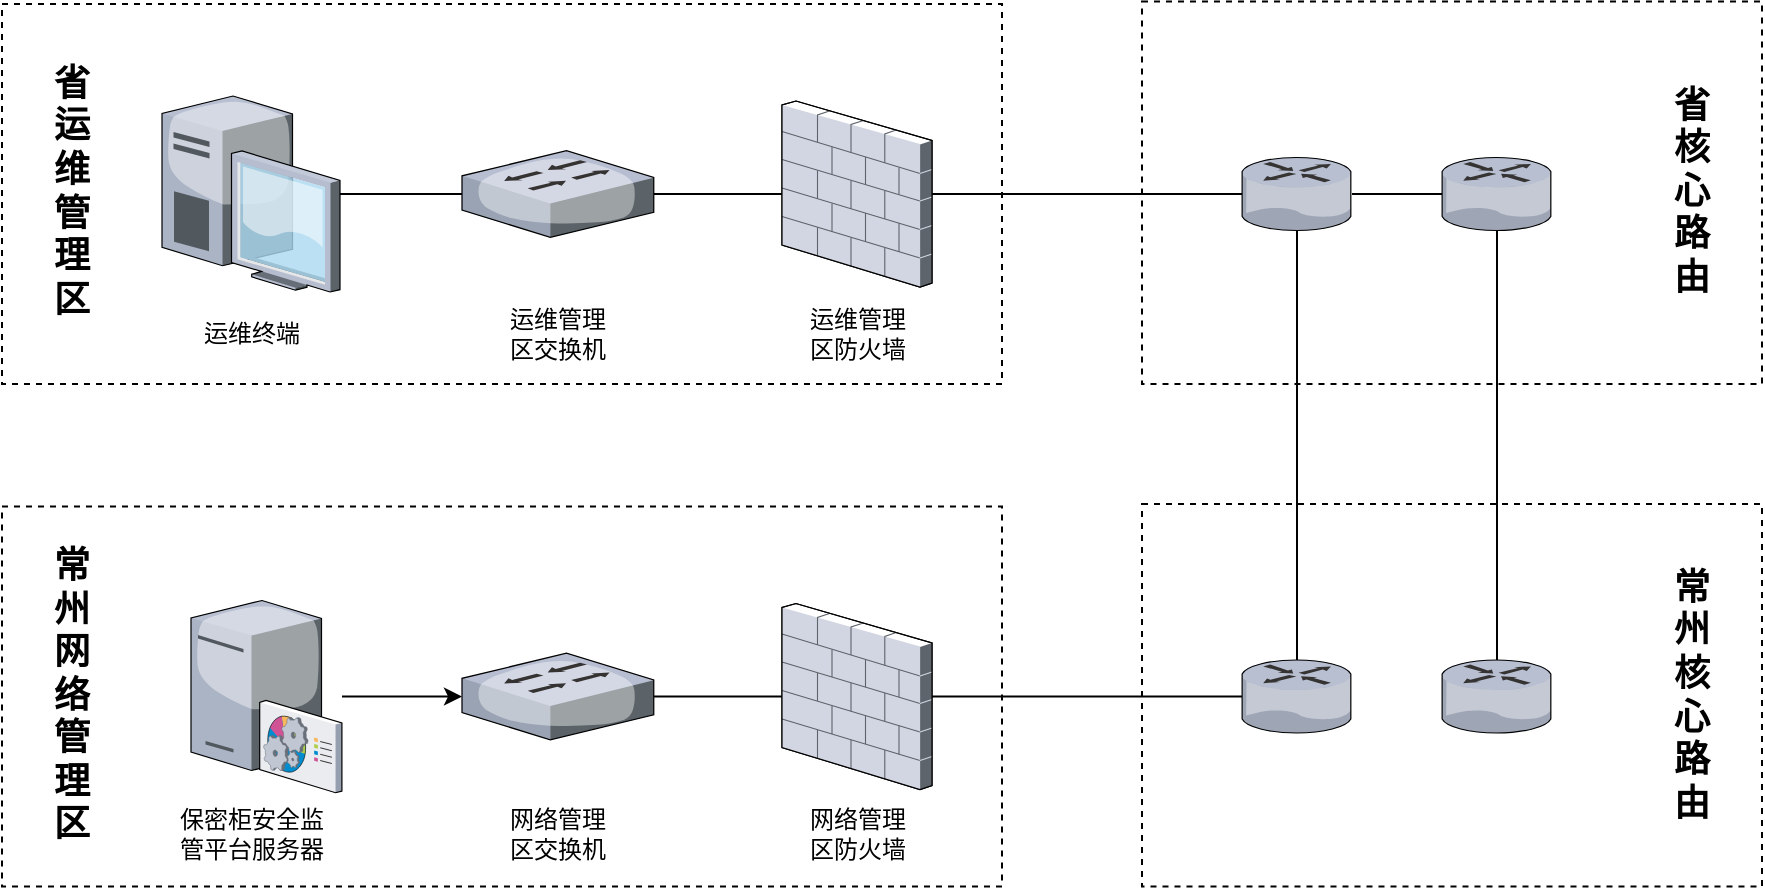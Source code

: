 <mxfile version="21.1.2" type="github">
  <diagram name="第 1 页" id="ZGUReXrhxAMjScChPt-J">
    <mxGraphModel dx="1397" dy="1938" grid="1" gridSize="10" guides="1" tooltips="1" connect="1" arrows="1" fold="1" page="1" pageScale="1" pageWidth="827" pageHeight="1169" math="0" shadow="0">
      <root>
        <mxCell id="0" />
        <mxCell id="1" parent="0" />
        <mxCell id="zEZRwrsfzdE6_7BG87i3-1" value="" style="rounded=0;whiteSpace=wrap;html=1;dashed=1;" vertex="1" parent="1">
          <mxGeometry x="40" y="-1030" width="500" height="190" as="geometry" />
        </mxCell>
        <mxCell id="zEZRwrsfzdE6_7BG87i3-12" value="" style="edgeStyle=orthogonalEdgeStyle;rounded=0;orthogonalLoop=1;jettySize=auto;html=1;endArrow=none;endFill=0;" edge="1" parent="1" source="zEZRwrsfzdE6_7BG87i3-2" target="zEZRwrsfzdE6_7BG87i3-11">
          <mxGeometry relative="1" as="geometry" />
        </mxCell>
        <mxCell id="zEZRwrsfzdE6_7BG87i3-2" value="" style="verticalLabelPosition=bottom;sketch=0;aspect=fixed;html=1;verticalAlign=top;strokeColor=none;align=center;outlineConnect=0;shape=mxgraph.citrix.desktop;" vertex="1" parent="1">
          <mxGeometry x="120" y="-984" width="89" height="98" as="geometry" />
        </mxCell>
        <mxCell id="zEZRwrsfzdE6_7BG87i3-3" value="" style="verticalLabelPosition=bottom;sketch=0;aspect=fixed;html=1;verticalAlign=top;strokeColor=none;align=center;outlineConnect=0;shape=mxgraph.citrix.firewall;" vertex="1" parent="1">
          <mxGeometry x="430" y="-981.5" width="75" height="93" as="geometry" />
        </mxCell>
        <mxCell id="zEZRwrsfzdE6_7BG87i3-6" value="" style="rounded=0;whiteSpace=wrap;html=1;dashed=1;" vertex="1" parent="1">
          <mxGeometry x="610" y="-1031.25" width="310" height="191.25" as="geometry" />
        </mxCell>
        <mxCell id="zEZRwrsfzdE6_7BG87i3-22" value="" style="edgeStyle=orthogonalEdgeStyle;rounded=0;orthogonalLoop=1;jettySize=auto;html=1;endArrow=none;endFill=0;" edge="1" parent="1" source="zEZRwrsfzdE6_7BG87i3-5" target="zEZRwrsfzdE6_7BG87i3-7">
          <mxGeometry relative="1" as="geometry" />
        </mxCell>
        <mxCell id="zEZRwrsfzdE6_7BG87i3-5" value="" style="verticalLabelPosition=bottom;sketch=0;aspect=fixed;html=1;verticalAlign=top;strokeColor=none;align=center;outlineConnect=0;shape=mxgraph.citrix.router;" vertex="1" parent="1">
          <mxGeometry x="660" y="-953.25" width="55" height="36.5" as="geometry" />
        </mxCell>
        <mxCell id="zEZRwrsfzdE6_7BG87i3-8" value="" style="rounded=0;whiteSpace=wrap;html=1;dashed=1;" vertex="1" parent="1">
          <mxGeometry x="610" y="-780" width="310" height="191.25" as="geometry" />
        </mxCell>
        <mxCell id="zEZRwrsfzdE6_7BG87i3-23" style="edgeStyle=orthogonalEdgeStyle;rounded=0;orthogonalLoop=1;jettySize=auto;html=1;endArrow=none;endFill=0;" edge="1" parent="1" source="zEZRwrsfzdE6_7BG87i3-5" target="zEZRwrsfzdE6_7BG87i3-9">
          <mxGeometry relative="1" as="geometry" />
        </mxCell>
        <mxCell id="zEZRwrsfzdE6_7BG87i3-24" style="edgeStyle=orthogonalEdgeStyle;rounded=0;orthogonalLoop=1;jettySize=auto;html=1;endArrow=none;endFill=0;" edge="1" parent="1" source="zEZRwrsfzdE6_7BG87i3-7" target="zEZRwrsfzdE6_7BG87i3-10">
          <mxGeometry relative="1" as="geometry" />
        </mxCell>
        <mxCell id="zEZRwrsfzdE6_7BG87i3-7" value="" style="verticalLabelPosition=bottom;sketch=0;aspect=fixed;html=1;verticalAlign=top;strokeColor=none;align=center;outlineConnect=0;shape=mxgraph.citrix.router;" vertex="1" parent="1">
          <mxGeometry x="760" y="-953.25" width="55" height="36.5" as="geometry" />
        </mxCell>
        <mxCell id="zEZRwrsfzdE6_7BG87i3-9" value="" style="verticalLabelPosition=bottom;sketch=0;aspect=fixed;html=1;verticalAlign=top;strokeColor=none;align=center;outlineConnect=0;shape=mxgraph.citrix.router;" vertex="1" parent="1">
          <mxGeometry x="660" y="-702" width="55" height="36.5" as="geometry" />
        </mxCell>
        <mxCell id="zEZRwrsfzdE6_7BG87i3-10" value="" style="verticalLabelPosition=bottom;sketch=0;aspect=fixed;html=1;verticalAlign=top;strokeColor=none;align=center;outlineConnect=0;shape=mxgraph.citrix.router;" vertex="1" parent="1">
          <mxGeometry x="760" y="-702" width="55" height="36.5" as="geometry" />
        </mxCell>
        <mxCell id="zEZRwrsfzdE6_7BG87i3-13" value="" style="edgeStyle=orthogonalEdgeStyle;rounded=0;orthogonalLoop=1;jettySize=auto;html=1;endArrow=none;endFill=0;" edge="1" parent="1" source="zEZRwrsfzdE6_7BG87i3-11" target="zEZRwrsfzdE6_7BG87i3-3">
          <mxGeometry relative="1" as="geometry" />
        </mxCell>
        <mxCell id="zEZRwrsfzdE6_7BG87i3-11" value="" style="verticalLabelPosition=bottom;sketch=0;aspect=fixed;html=1;verticalAlign=top;strokeColor=none;align=center;outlineConnect=0;shape=mxgraph.citrix.switch;" vertex="1" parent="1">
          <mxGeometry x="270" y="-956.62" width="95.88" height="43.25" as="geometry" />
        </mxCell>
        <mxCell id="zEZRwrsfzdE6_7BG87i3-14" value="" style="rounded=0;whiteSpace=wrap;html=1;dashed=1;" vertex="1" parent="1">
          <mxGeometry x="40" y="-778.75" width="500" height="190" as="geometry" />
        </mxCell>
        <mxCell id="zEZRwrsfzdE6_7BG87i3-17" value="" style="verticalLabelPosition=bottom;sketch=0;aspect=fixed;html=1;verticalAlign=top;strokeColor=none;align=center;outlineConnect=0;shape=mxgraph.citrix.firewall;" vertex="1" parent="1">
          <mxGeometry x="430" y="-730.25" width="75" height="93" as="geometry" />
        </mxCell>
        <mxCell id="zEZRwrsfzdE6_7BG87i3-18" value="" style="edgeStyle=orthogonalEdgeStyle;rounded=0;orthogonalLoop=1;jettySize=auto;html=1;endArrow=none;endFill=0;" edge="1" parent="1" source="zEZRwrsfzdE6_7BG87i3-19" target="zEZRwrsfzdE6_7BG87i3-17">
          <mxGeometry relative="1" as="geometry" />
        </mxCell>
        <mxCell id="zEZRwrsfzdE6_7BG87i3-19" value="" style="verticalLabelPosition=bottom;sketch=0;aspect=fixed;html=1;verticalAlign=top;strokeColor=none;align=center;outlineConnect=0;shape=mxgraph.citrix.switch;" vertex="1" parent="1">
          <mxGeometry x="270" y="-705.37" width="95.88" height="43.25" as="geometry" />
        </mxCell>
        <mxCell id="zEZRwrsfzdE6_7BG87i3-25" style="edgeStyle=orthogonalEdgeStyle;rounded=0;orthogonalLoop=1;jettySize=auto;html=1;endArrow=none;endFill=0;" edge="1" parent="1" source="zEZRwrsfzdE6_7BG87i3-9" target="zEZRwrsfzdE6_7BG87i3-17">
          <mxGeometry relative="1" as="geometry" />
        </mxCell>
        <mxCell id="zEZRwrsfzdE6_7BG87i3-21" style="edgeStyle=orthogonalEdgeStyle;rounded=0;orthogonalLoop=1;jettySize=auto;html=1;endArrow=none;endFill=0;" edge="1" parent="1" source="zEZRwrsfzdE6_7BG87i3-3" target="zEZRwrsfzdE6_7BG87i3-5">
          <mxGeometry relative="1" as="geometry" />
        </mxCell>
        <mxCell id="zEZRwrsfzdE6_7BG87i3-26" value="&lt;h2&gt;省运维管理区&lt;/h2&gt;" style="text;strokeColor=none;align=center;fillColor=none;html=1;verticalAlign=middle;whiteSpace=wrap;rounded=0;flipV=0;" vertex="1" parent="1">
          <mxGeometry x="60" y="-997.31" width="30" height="123.37" as="geometry" />
        </mxCell>
        <mxCell id="zEZRwrsfzdE6_7BG87i3-27" value="&lt;h2&gt;常州网络管理区&lt;/h2&gt;" style="text;strokeColor=none;align=center;fillColor=none;html=1;verticalAlign=middle;whiteSpace=wrap;rounded=0;flipV=0;" vertex="1" parent="1">
          <mxGeometry x="60" y="-746.06" width="30" height="123.37" as="geometry" />
        </mxCell>
        <mxCell id="zEZRwrsfzdE6_7BG87i3-28" value="&lt;h2&gt;省核心路由&lt;/h2&gt;" style="text;strokeColor=none;align=center;fillColor=none;html=1;verticalAlign=middle;whiteSpace=wrap;rounded=0;flipV=0;" vertex="1" parent="1">
          <mxGeometry x="870" y="-997.31" width="30" height="123.37" as="geometry" />
        </mxCell>
        <mxCell id="zEZRwrsfzdE6_7BG87i3-29" value="&lt;h2&gt;常州核心路由&lt;/h2&gt;" style="text;strokeColor=none;align=center;fillColor=none;html=1;verticalAlign=middle;whiteSpace=wrap;rounded=0;flipV=0;" vertex="1" parent="1">
          <mxGeometry x="870" y="-745.43" width="30" height="123.37" as="geometry" />
        </mxCell>
        <mxCell id="zEZRwrsfzdE6_7BG87i3-30" value="运维终端" style="text;strokeColor=none;align=center;fillColor=none;html=1;verticalAlign=middle;whiteSpace=wrap;rounded=0;" vertex="1" parent="1">
          <mxGeometry x="134.5" y="-880" width="60" height="30" as="geometry" />
        </mxCell>
        <mxCell id="zEZRwrsfzdE6_7BG87i3-31" value="运维管理区交换机" style="text;strokeColor=none;align=center;fillColor=none;html=1;verticalAlign=middle;whiteSpace=wrap;rounded=0;" vertex="1" parent="1">
          <mxGeometry x="287.94" y="-880" width="60" height="30" as="geometry" />
        </mxCell>
        <mxCell id="zEZRwrsfzdE6_7BG87i3-32" value="运维管理区防火墙" style="text;strokeColor=none;align=center;fillColor=none;html=1;verticalAlign=middle;whiteSpace=wrap;rounded=0;" vertex="1" parent="1">
          <mxGeometry x="437.5" y="-880" width="60" height="30" as="geometry" />
        </mxCell>
        <mxCell id="zEZRwrsfzdE6_7BG87i3-34" value="" style="edgeStyle=orthogonalEdgeStyle;rounded=0;orthogonalLoop=1;jettySize=auto;html=1;" edge="1" parent="1" source="zEZRwrsfzdE6_7BG87i3-33" target="zEZRwrsfzdE6_7BG87i3-19">
          <mxGeometry relative="1" as="geometry" />
        </mxCell>
        <mxCell id="zEZRwrsfzdE6_7BG87i3-33" value="" style="verticalLabelPosition=bottom;sketch=0;aspect=fixed;html=1;verticalAlign=top;strokeColor=none;align=center;outlineConnect=0;shape=mxgraph.citrix.command_center;" vertex="1" parent="1">
          <mxGeometry x="134.5" y="-731.75" width="75.5" height="96" as="geometry" />
        </mxCell>
        <mxCell id="zEZRwrsfzdE6_7BG87i3-35" value="保密柜安全监管平台服务器" style="text;strokeColor=none;align=center;fillColor=none;html=1;verticalAlign=middle;whiteSpace=wrap;rounded=0;" vertex="1" parent="1">
          <mxGeometry x="126.75" y="-630" width="75.5" height="30" as="geometry" />
        </mxCell>
        <mxCell id="zEZRwrsfzdE6_7BG87i3-36" value="网络管理区交换机" style="text;strokeColor=none;align=center;fillColor=none;html=1;verticalAlign=middle;whiteSpace=wrap;rounded=0;" vertex="1" parent="1">
          <mxGeometry x="287.94" y="-630" width="60" height="30" as="geometry" />
        </mxCell>
        <mxCell id="zEZRwrsfzdE6_7BG87i3-37" value="网络管理区防火墙" style="text;strokeColor=none;align=center;fillColor=none;html=1;verticalAlign=middle;whiteSpace=wrap;rounded=0;" vertex="1" parent="1">
          <mxGeometry x="437.5" y="-630" width="60" height="30" as="geometry" />
        </mxCell>
      </root>
    </mxGraphModel>
  </diagram>
</mxfile>
